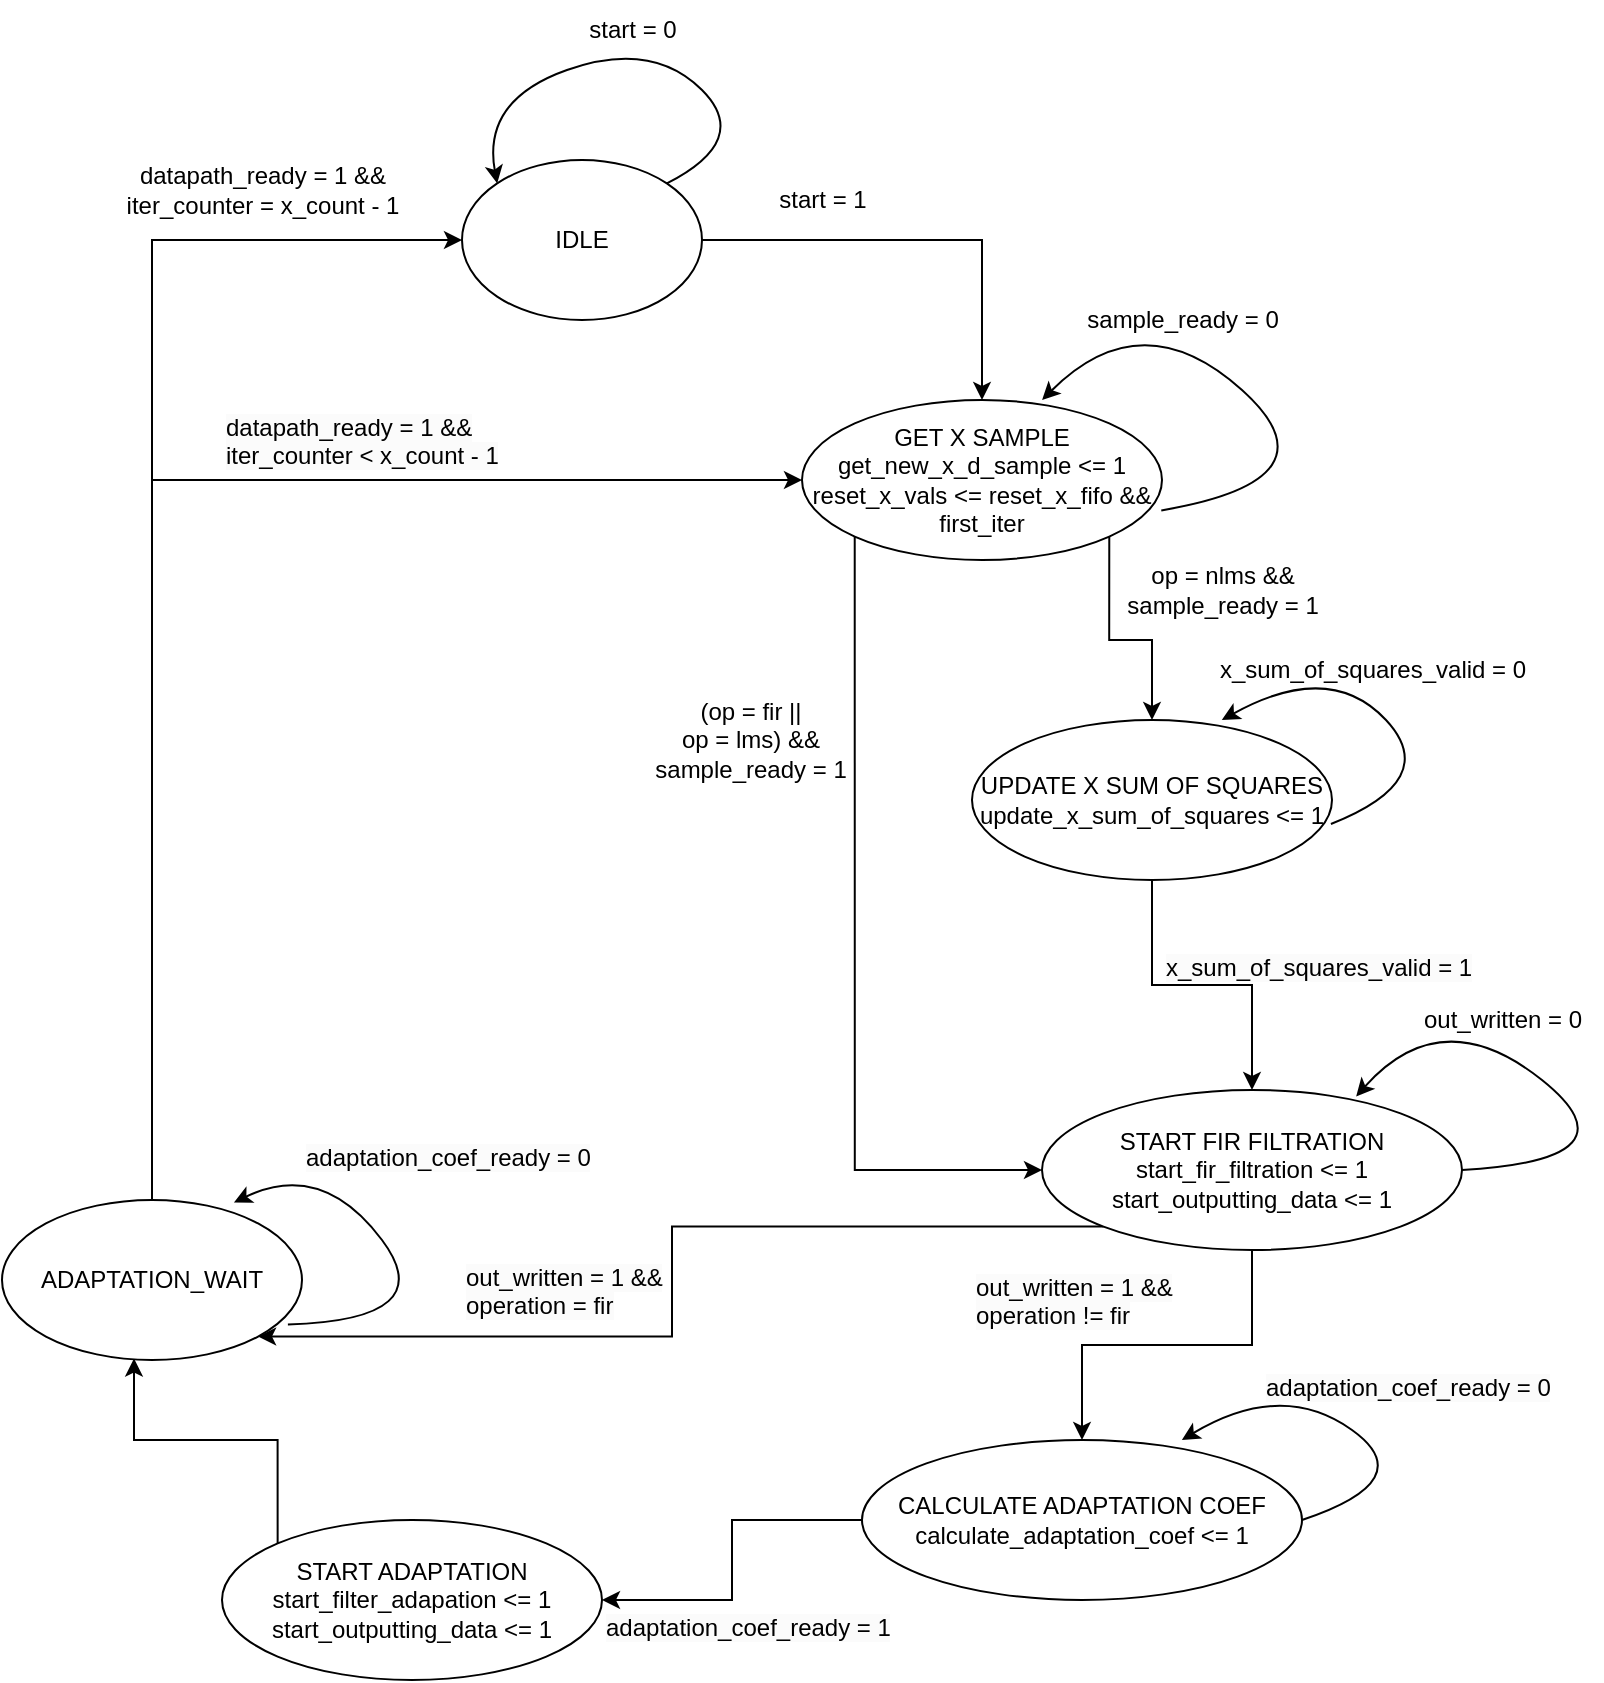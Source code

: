 <mxfile version="21.2.8" type="device">
  <diagram name="Page-1" id="FdBJJFoCs0tDIHWV1xYb">
    <mxGraphModel dx="1050" dy="621" grid="1" gridSize="10" guides="1" tooltips="1" connect="1" arrows="1" fold="1" page="1" pageScale="1" pageWidth="827" pageHeight="1169" math="0" shadow="0">
      <root>
        <mxCell id="0" />
        <mxCell id="1" parent="0" />
        <mxCell id="2Ivm5YJjxfY_jZ8BfFTa-1" style="edgeStyle=orthogonalEdgeStyle;rounded=0;orthogonalLoop=1;jettySize=auto;html=1;exitX=1;exitY=0.5;exitDx=0;exitDy=0;entryX=0.5;entryY=0;entryDx=0;entryDy=0;" parent="1" source="2Ivm5YJjxfY_jZ8BfFTa-2" target="2Ivm5YJjxfY_jZ8BfFTa-5" edge="1">
          <mxGeometry relative="1" as="geometry" />
        </mxCell>
        <mxCell id="2Ivm5YJjxfY_jZ8BfFTa-2" value="IDLE" style="ellipse;whiteSpace=wrap;html=1;" parent="1" vertex="1">
          <mxGeometry x="270" y="80" width="120" height="80" as="geometry" />
        </mxCell>
        <mxCell id="2Ivm5YJjxfY_jZ8BfFTa-3" style="edgeStyle=orthogonalEdgeStyle;rounded=0;orthogonalLoop=1;jettySize=auto;html=1;exitX=1;exitY=1;exitDx=0;exitDy=0;entryX=0.5;entryY=0;entryDx=0;entryDy=0;" parent="1" source="2Ivm5YJjxfY_jZ8BfFTa-5" target="2Ivm5YJjxfY_jZ8BfFTa-8" edge="1">
          <mxGeometry relative="1" as="geometry" />
        </mxCell>
        <mxCell id="2Ivm5YJjxfY_jZ8BfFTa-4" style="edgeStyle=orthogonalEdgeStyle;rounded=0;orthogonalLoop=1;jettySize=auto;html=1;exitX=0;exitY=1;exitDx=0;exitDy=0;entryX=0;entryY=0.5;entryDx=0;entryDy=0;" parent="1" source="2Ivm5YJjxfY_jZ8BfFTa-5" target="2Ivm5YJjxfY_jZ8BfFTa-16" edge="1">
          <mxGeometry relative="1" as="geometry" />
        </mxCell>
        <mxCell id="2Ivm5YJjxfY_jZ8BfFTa-5" value="GET X SAMPLE&lt;br&gt;get_new_x_d_sample &amp;lt;= 1&lt;br&gt;reset_x_vals &amp;lt;= reset_x_fifo &amp;amp;&amp;amp; first_iter" style="ellipse;whiteSpace=wrap;html=1;" parent="1" vertex="1">
          <mxGeometry x="440" y="200" width="180" height="80" as="geometry" />
        </mxCell>
        <mxCell id="2Ivm5YJjxfY_jZ8BfFTa-6" value="start = 1" style="text;html=1;align=center;verticalAlign=middle;resizable=0;points=[];autosize=1;strokeColor=none;fillColor=none;" parent="1" vertex="1">
          <mxGeometry x="415" y="85" width="70" height="30" as="geometry" />
        </mxCell>
        <mxCell id="2Ivm5YJjxfY_jZ8BfFTa-7" style="edgeStyle=orthogonalEdgeStyle;rounded=0;orthogonalLoop=1;jettySize=auto;html=1;exitX=0.5;exitY=1;exitDx=0;exitDy=0;" parent="1" source="2Ivm5YJjxfY_jZ8BfFTa-8" target="2Ivm5YJjxfY_jZ8BfFTa-16" edge="1">
          <mxGeometry relative="1" as="geometry" />
        </mxCell>
        <mxCell id="2Ivm5YJjxfY_jZ8BfFTa-8" value="UPDATE X SUM OF SQUARES&lt;br&gt;update_x_sum_of_squares &amp;lt;= 1" style="ellipse;whiteSpace=wrap;html=1;" parent="1" vertex="1">
          <mxGeometry x="525" y="360" width="180" height="80" as="geometry" />
        </mxCell>
        <mxCell id="2Ivm5YJjxfY_jZ8BfFTa-9" value="" style="curved=1;endArrow=classic;html=1;rounded=0;exitX=1;exitY=0;exitDx=0;exitDy=0;entryX=0;entryY=0;entryDx=0;entryDy=0;" parent="1" source="2Ivm5YJjxfY_jZ8BfFTa-2" target="2Ivm5YJjxfY_jZ8BfFTa-2" edge="1">
          <mxGeometry width="50" height="50" relative="1" as="geometry">
            <mxPoint x="365" y="70" as="sourcePoint" />
            <mxPoint x="415" y="20" as="targetPoint" />
            <Array as="points">
              <mxPoint x="415" y="70" />
              <mxPoint x="365" y="20" />
              <mxPoint x="280" y="50" />
            </Array>
          </mxGeometry>
        </mxCell>
        <mxCell id="2Ivm5YJjxfY_jZ8BfFTa-10" value="start = 0" style="text;html=1;align=center;verticalAlign=middle;resizable=0;points=[];autosize=1;strokeColor=none;fillColor=none;" parent="1" vertex="1">
          <mxGeometry x="320" width="70" height="30" as="geometry" />
        </mxCell>
        <mxCell id="2Ivm5YJjxfY_jZ8BfFTa-11" value="" style="curved=1;endArrow=classic;html=1;rounded=0;exitX=0.998;exitY=0.69;exitDx=0;exitDy=0;exitPerimeter=0;entryX=0.667;entryY=0;entryDx=0;entryDy=0;entryPerimeter=0;" parent="1" source="2Ivm5YJjxfY_jZ8BfFTa-5" target="2Ivm5YJjxfY_jZ8BfFTa-5" edge="1">
          <mxGeometry width="50" height="50" relative="1" as="geometry">
            <mxPoint x="680" y="230" as="sourcePoint" />
            <mxPoint x="730" y="180" as="targetPoint" />
            <Array as="points">
              <mxPoint x="710" y="240" />
              <mxPoint x="610" y="150" />
            </Array>
          </mxGeometry>
        </mxCell>
        <mxCell id="2Ivm5YJjxfY_jZ8BfFTa-12" value="sample_ready = 0" style="text;html=1;align=center;verticalAlign=middle;resizable=0;points=[];autosize=1;strokeColor=none;fillColor=none;" parent="1" vertex="1">
          <mxGeometry x="570" y="145" width="120" height="30" as="geometry" />
        </mxCell>
        <mxCell id="2Ivm5YJjxfY_jZ8BfFTa-13" value="op = nlms &amp;amp;&amp;amp; &lt;br&gt;sample_ready = 1" style="text;html=1;align=center;verticalAlign=middle;resizable=0;points=[];autosize=1;strokeColor=none;fillColor=none;" parent="1" vertex="1">
          <mxGeometry x="590" y="275" width="120" height="40" as="geometry" />
        </mxCell>
        <mxCell id="2Ivm5YJjxfY_jZ8BfFTa-14" style="edgeStyle=orthogonalEdgeStyle;rounded=0;orthogonalLoop=1;jettySize=auto;html=1;exitX=0.5;exitY=1;exitDx=0;exitDy=0;entryX=0.5;entryY=0;entryDx=0;entryDy=0;" parent="1" source="2Ivm5YJjxfY_jZ8BfFTa-16" target="2Ivm5YJjxfY_jZ8BfFTa-23" edge="1">
          <mxGeometry relative="1" as="geometry" />
        </mxCell>
        <mxCell id="2Ivm5YJjxfY_jZ8BfFTa-15" style="edgeStyle=orthogonalEdgeStyle;rounded=0;orthogonalLoop=1;jettySize=auto;html=1;exitX=0;exitY=1;exitDx=0;exitDy=0;entryX=1;entryY=1;entryDx=0;entryDy=0;" parent="1" source="2Ivm5YJjxfY_jZ8BfFTa-16" target="2Ivm5YJjxfY_jZ8BfFTa-33" edge="1">
          <mxGeometry relative="1" as="geometry" />
        </mxCell>
        <mxCell id="2Ivm5YJjxfY_jZ8BfFTa-16" value="START FIR FILTRATION&lt;br&gt;start_fir_filtration &amp;lt;= 1&lt;br&gt;start_outputting_data &amp;lt;= 1" style="ellipse;whiteSpace=wrap;html=1;" parent="1" vertex="1">
          <mxGeometry x="560" y="545" width="210" height="80" as="geometry" />
        </mxCell>
        <mxCell id="2Ivm5YJjxfY_jZ8BfFTa-17" value="" style="curved=1;endArrow=classic;html=1;rounded=0;exitX=0.997;exitY=0.65;exitDx=0;exitDy=0;exitPerimeter=0;entryX=0.694;entryY=0;entryDx=0;entryDy=0;entryPerimeter=0;" parent="1" source="2Ivm5YJjxfY_jZ8BfFTa-8" target="2Ivm5YJjxfY_jZ8BfFTa-8" edge="1">
          <mxGeometry width="50" height="50" relative="1" as="geometry">
            <mxPoint x="740" y="370" as="sourcePoint" />
            <mxPoint x="790" y="320" as="targetPoint" />
            <Array as="points">
              <mxPoint x="760" y="390" />
              <mxPoint x="704" y="330" />
            </Array>
          </mxGeometry>
        </mxCell>
        <mxCell id="2Ivm5YJjxfY_jZ8BfFTa-18" value="x_sum_of_squares_valid = 0" style="text;html=1;align=center;verticalAlign=middle;resizable=0;points=[];autosize=1;strokeColor=none;fillColor=none;" parent="1" vertex="1">
          <mxGeometry x="635" y="320" width="180" height="30" as="geometry" />
        </mxCell>
        <mxCell id="2Ivm5YJjxfY_jZ8BfFTa-19" value="&lt;span style=&quot;color: rgb(0, 0, 0); font-family: Helvetica; font-size: 12px; font-style: normal; font-variant-ligatures: normal; font-variant-caps: normal; font-weight: 400; letter-spacing: normal; orphans: 2; text-align: center; text-indent: 0px; text-transform: none; widows: 2; word-spacing: 0px; -webkit-text-stroke-width: 0px; background-color: rgb(251, 251, 251); text-decoration-thickness: initial; text-decoration-style: initial; text-decoration-color: initial; float: none; display: inline !important;&quot;&gt;x_sum_of_squares_valid = 1&lt;/span&gt;" style="text;whiteSpace=wrap;html=1;" parent="1" vertex="1">
          <mxGeometry x="620" y="470" width="160" height="40" as="geometry" />
        </mxCell>
        <mxCell id="2Ivm5YJjxfY_jZ8BfFTa-20" value="" style="curved=1;endArrow=classic;html=1;rounded=0;exitX=1;exitY=0.5;exitDx=0;exitDy=0;entryX=0.748;entryY=0.04;entryDx=0;entryDy=0;entryPerimeter=0;" parent="1" source="2Ivm5YJjxfY_jZ8BfFTa-16" target="2Ivm5YJjxfY_jZ8BfFTa-16" edge="1">
          <mxGeometry width="50" height="50" relative="1" as="geometry">
            <mxPoint x="810" y="580" as="sourcePoint" />
            <mxPoint x="860" y="530" as="targetPoint" />
            <Array as="points">
              <mxPoint x="860" y="580" />
              <mxPoint x="760" y="500" />
            </Array>
          </mxGeometry>
        </mxCell>
        <mxCell id="2Ivm5YJjxfY_jZ8BfFTa-21" value="out_written = 0" style="text;html=1;align=center;verticalAlign=middle;resizable=0;points=[];autosize=1;strokeColor=none;fillColor=none;" parent="1" vertex="1">
          <mxGeometry x="740" y="495" width="100" height="30" as="geometry" />
        </mxCell>
        <mxCell id="2Ivm5YJjxfY_jZ8BfFTa-22" style="edgeStyle=orthogonalEdgeStyle;rounded=0;orthogonalLoop=1;jettySize=auto;html=1;exitX=0;exitY=0.5;exitDx=0;exitDy=0;entryX=1;entryY=0.5;entryDx=0;entryDy=0;" parent="1" source="2Ivm5YJjxfY_jZ8BfFTa-23" target="2Ivm5YJjxfY_jZ8BfFTa-29" edge="1">
          <mxGeometry relative="1" as="geometry" />
        </mxCell>
        <mxCell id="2Ivm5YJjxfY_jZ8BfFTa-23" value="CALCULATE ADAPTATION COEF&lt;br&gt;calculate_adaptation_coef &amp;lt;= 1" style="ellipse;whiteSpace=wrap;html=1;" parent="1" vertex="1">
          <mxGeometry x="470" y="720" width="220" height="80" as="geometry" />
        </mxCell>
        <mxCell id="2Ivm5YJjxfY_jZ8BfFTa-24" value="&lt;span style=&quot;color: rgb(0, 0, 0); font-family: Helvetica; font-size: 12px; font-style: normal; font-variant-ligatures: normal; font-variant-caps: normal; font-weight: 400; letter-spacing: normal; orphans: 2; text-align: center; text-indent: 0px; text-transform: none; widows: 2; word-spacing: 0px; -webkit-text-stroke-width: 0px; background-color: rgb(251, 251, 251); text-decoration-thickness: initial; text-decoration-style: initial; text-decoration-color: initial; float: none; display: inline !important;&quot;&gt;out_written = 1 &amp;amp;&amp;amp;&lt;br&gt;operation != fir&lt;br&gt;&lt;/span&gt;" style="text;whiteSpace=wrap;html=1;" parent="1" vertex="1">
          <mxGeometry x="525" y="630" width="140" height="40" as="geometry" />
        </mxCell>
        <mxCell id="2Ivm5YJjxfY_jZ8BfFTa-25" value="(op = fir ||&lt;br&gt;op = lms) &amp;amp;&amp;amp;&lt;br style=&quot;border-color: var(--border-color);&quot;&gt;sample_ready = 1" style="text;html=1;align=center;verticalAlign=middle;resizable=0;points=[];autosize=1;strokeColor=none;fillColor=none;" parent="1" vertex="1">
          <mxGeometry x="354" y="340" width="120" height="60" as="geometry" />
        </mxCell>
        <mxCell id="2Ivm5YJjxfY_jZ8BfFTa-26" value="" style="curved=1;endArrow=classic;html=1;rounded=0;exitX=1;exitY=0.5;exitDx=0;exitDy=0;entryX=0.727;entryY=0;entryDx=0;entryDy=0;entryPerimeter=0;" parent="1" source="2Ivm5YJjxfY_jZ8BfFTa-23" target="2Ivm5YJjxfY_jZ8BfFTa-23" edge="1">
          <mxGeometry width="50" height="50" relative="1" as="geometry">
            <mxPoint x="710" y="770" as="sourcePoint" />
            <mxPoint x="760" y="720" as="targetPoint" />
            <Array as="points">
              <mxPoint x="750" y="740" />
              <mxPoint x="680" y="690" />
            </Array>
          </mxGeometry>
        </mxCell>
        <mxCell id="2Ivm5YJjxfY_jZ8BfFTa-27" value="&lt;span style=&quot;color: rgb(0, 0, 0); font-family: Helvetica; font-size: 12px; font-style: normal; font-variant-ligatures: normal; font-variant-caps: normal; font-weight: 400; letter-spacing: normal; orphans: 2; text-align: center; text-indent: 0px; text-transform: none; widows: 2; word-spacing: 0px; -webkit-text-stroke-width: 0px; background-color: rgb(251, 251, 251); text-decoration-thickness: initial; text-decoration-style: initial; text-decoration-color: initial; float: none; display: inline !important;&quot;&gt;adaptation_coef_ready&amp;nbsp;= 0&lt;/span&gt;" style="text;whiteSpace=wrap;html=1;" parent="1" vertex="1">
          <mxGeometry x="670" y="680" width="150" height="40" as="geometry" />
        </mxCell>
        <mxCell id="2Ivm5YJjxfY_jZ8BfFTa-28" style="edgeStyle=orthogonalEdgeStyle;rounded=0;orthogonalLoop=1;jettySize=auto;html=1;exitX=0;exitY=0;exitDx=0;exitDy=0;entryX=0.44;entryY=0.991;entryDx=0;entryDy=0;entryPerimeter=0;" parent="1" source="2Ivm5YJjxfY_jZ8BfFTa-29" target="2Ivm5YJjxfY_jZ8BfFTa-33" edge="1">
          <mxGeometry relative="1" as="geometry" />
        </mxCell>
        <mxCell id="2Ivm5YJjxfY_jZ8BfFTa-29" value="START ADAPTATION&lt;br&gt;start_filter_adapation &amp;lt;= 1&lt;br&gt;start_outputting_data &amp;lt;= 1" style="ellipse;whiteSpace=wrap;html=1;" parent="1" vertex="1">
          <mxGeometry x="150" y="760" width="190" height="80" as="geometry" />
        </mxCell>
        <mxCell id="2Ivm5YJjxfY_jZ8BfFTa-30" value="&lt;span style=&quot;color: rgb(0, 0, 0); font-family: Helvetica; font-size: 12px; font-style: normal; font-variant-ligatures: normal; font-variant-caps: normal; font-weight: 400; letter-spacing: normal; orphans: 2; text-align: center; text-indent: 0px; text-transform: none; widows: 2; word-spacing: 0px; -webkit-text-stroke-width: 0px; background-color: rgb(251, 251, 251); text-decoration-thickness: initial; text-decoration-style: initial; text-decoration-color: initial; float: none; display: inline !important;&quot;&gt;adaptation_coef_ready&amp;nbsp;= 1&lt;/span&gt;" style="text;whiteSpace=wrap;html=1;" parent="1" vertex="1">
          <mxGeometry x="340" y="800" width="180" height="40" as="geometry" />
        </mxCell>
        <mxCell id="2Ivm5YJjxfY_jZ8BfFTa-31" style="edgeStyle=orthogonalEdgeStyle;rounded=0;orthogonalLoop=1;jettySize=auto;html=1;exitX=0.5;exitY=0;exitDx=0;exitDy=0;entryX=0;entryY=0.5;entryDx=0;entryDy=0;" parent="1" source="2Ivm5YJjxfY_jZ8BfFTa-33" target="2Ivm5YJjxfY_jZ8BfFTa-5" edge="1">
          <mxGeometry relative="1" as="geometry" />
        </mxCell>
        <mxCell id="2Ivm5YJjxfY_jZ8BfFTa-32" style="edgeStyle=orthogonalEdgeStyle;rounded=0;orthogonalLoop=1;jettySize=auto;html=1;exitX=0.5;exitY=0;exitDx=0;exitDy=0;entryX=0;entryY=0.5;entryDx=0;entryDy=0;" parent="1" source="2Ivm5YJjxfY_jZ8BfFTa-33" target="2Ivm5YJjxfY_jZ8BfFTa-2" edge="1">
          <mxGeometry relative="1" as="geometry" />
        </mxCell>
        <mxCell id="2Ivm5YJjxfY_jZ8BfFTa-33" value="ADAPTATION_WAIT" style="ellipse;whiteSpace=wrap;html=1;" parent="1" vertex="1">
          <mxGeometry x="40" y="600" width="150" height="80" as="geometry" />
        </mxCell>
        <mxCell id="2Ivm5YJjxfY_jZ8BfFTa-37" value="&lt;span style=&quot;color: rgb(0, 0, 0); font-family: Helvetica; font-size: 12px; font-style: normal; font-variant-ligatures: normal; font-variant-caps: normal; font-weight: 400; letter-spacing: normal; orphans: 2; text-align: center; text-indent: 0px; text-transform: none; widows: 2; word-spacing: 0px; -webkit-text-stroke-width: 0px; background-color: rgb(251, 251, 251); text-decoration-thickness: initial; text-decoration-style: initial; text-decoration-color: initial; float: none; display: inline !important;&quot;&gt;datapath_ready = 1 &amp;amp;&amp;amp;&lt;br&gt;iter_counter &amp;lt; x_count - 1&lt;br&gt;&lt;/span&gt;" style="text;whiteSpace=wrap;html=1;" parent="1" vertex="1">
          <mxGeometry x="150" y="200" width="140" height="40" as="geometry" />
        </mxCell>
        <mxCell id="2Ivm5YJjxfY_jZ8BfFTa-38" value="datapath_ready = 1 &amp;amp;&amp;amp;&lt;br style=&quot;border-color: var(--border-color);&quot;&gt;&lt;span style=&quot;&quot;&gt;iter_counter = x_count - 1&lt;/span&gt;" style="text;html=1;align=center;verticalAlign=middle;resizable=0;points=[];autosize=1;strokeColor=none;fillColor=none;" parent="1" vertex="1">
          <mxGeometry x="90" y="75" width="160" height="40" as="geometry" />
        </mxCell>
        <mxCell id="2Ivm5YJjxfY_jZ8BfFTa-39" value="" style="curved=1;endArrow=classic;html=1;rounded=0;exitX=0.953;exitY=0.778;exitDx=0;exitDy=0;exitPerimeter=0;entryX=0.773;entryY=0.016;entryDx=0;entryDy=0;entryPerimeter=0;" parent="1" source="2Ivm5YJjxfY_jZ8BfFTa-33" target="2Ivm5YJjxfY_jZ8BfFTa-33" edge="1">
          <mxGeometry width="50" height="50" relative="1" as="geometry">
            <mxPoint x="210" y="660" as="sourcePoint" />
            <mxPoint x="260" y="610" as="targetPoint" />
            <Array as="points">
              <mxPoint x="260" y="660" />
              <mxPoint x="200" y="580" />
            </Array>
          </mxGeometry>
        </mxCell>
        <mxCell id="2Ivm5YJjxfY_jZ8BfFTa-40" value="&lt;span style=&quot;color: rgb(0, 0, 0); font-family: Helvetica; font-size: 12px; font-style: normal; font-variant-ligatures: normal; font-variant-caps: normal; font-weight: 400; letter-spacing: normal; orphans: 2; text-align: center; text-indent: 0px; text-transform: none; widows: 2; word-spacing: 0px; -webkit-text-stroke-width: 0px; background-color: rgb(251, 251, 251); text-decoration-thickness: initial; text-decoration-style: initial; text-decoration-color: initial; float: none; display: inline !important;&quot;&gt;adaptation_coef_ready&amp;nbsp;= 0&lt;/span&gt;" style="text;whiteSpace=wrap;html=1;" parent="1" vertex="1">
          <mxGeometry x="190" y="565" width="180" height="40" as="geometry" />
        </mxCell>
        <mxCell id="2Ivm5YJjxfY_jZ8BfFTa-41" value="&lt;span style=&quot;color: rgb(0, 0, 0); font-family: Helvetica; font-size: 12px; font-style: normal; font-variant-ligatures: normal; font-variant-caps: normal; font-weight: 400; letter-spacing: normal; orphans: 2; text-align: center; text-indent: 0px; text-transform: none; widows: 2; word-spacing: 0px; -webkit-text-stroke-width: 0px; background-color: rgb(251, 251, 251); text-decoration-thickness: initial; text-decoration-style: initial; text-decoration-color: initial; float: none; display: inline !important;&quot;&gt;out_written&amp;nbsp;= 1 &amp;amp;&amp;amp;&lt;/span&gt;&lt;br style=&quot;border-color: var(--border-color); color: rgb(0, 0, 0); font-family: Helvetica; font-size: 12px; font-style: normal; font-variant-ligatures: normal; font-variant-caps: normal; font-weight: 400; letter-spacing: normal; orphans: 2; text-align: center; text-indent: 0px; text-transform: none; widows: 2; word-spacing: 0px; -webkit-text-stroke-width: 0px; text-decoration-thickness: initial; text-decoration-style: initial; text-decoration-color: initial;&quot;&gt;&lt;span style=&quot;color: rgb(0, 0, 0); font-family: Helvetica; font-size: 12px; font-style: normal; font-variant-ligatures: normal; font-variant-caps: normal; font-weight: 400; letter-spacing: normal; orphans: 2; text-align: center; text-indent: 0px; text-transform: none; widows: 2; word-spacing: 0px; -webkit-text-stroke-width: 0px; background-color: rgb(251, 251, 251); text-decoration-thickness: initial; text-decoration-style: initial; text-decoration-color: initial; float: none; display: inline !important;&quot;&gt;operation = fir&lt;/span&gt;" style="text;whiteSpace=wrap;html=1;" parent="1" vertex="1">
          <mxGeometry x="270" y="625" width="160" height="50" as="geometry" />
        </mxCell>
      </root>
    </mxGraphModel>
  </diagram>
</mxfile>
